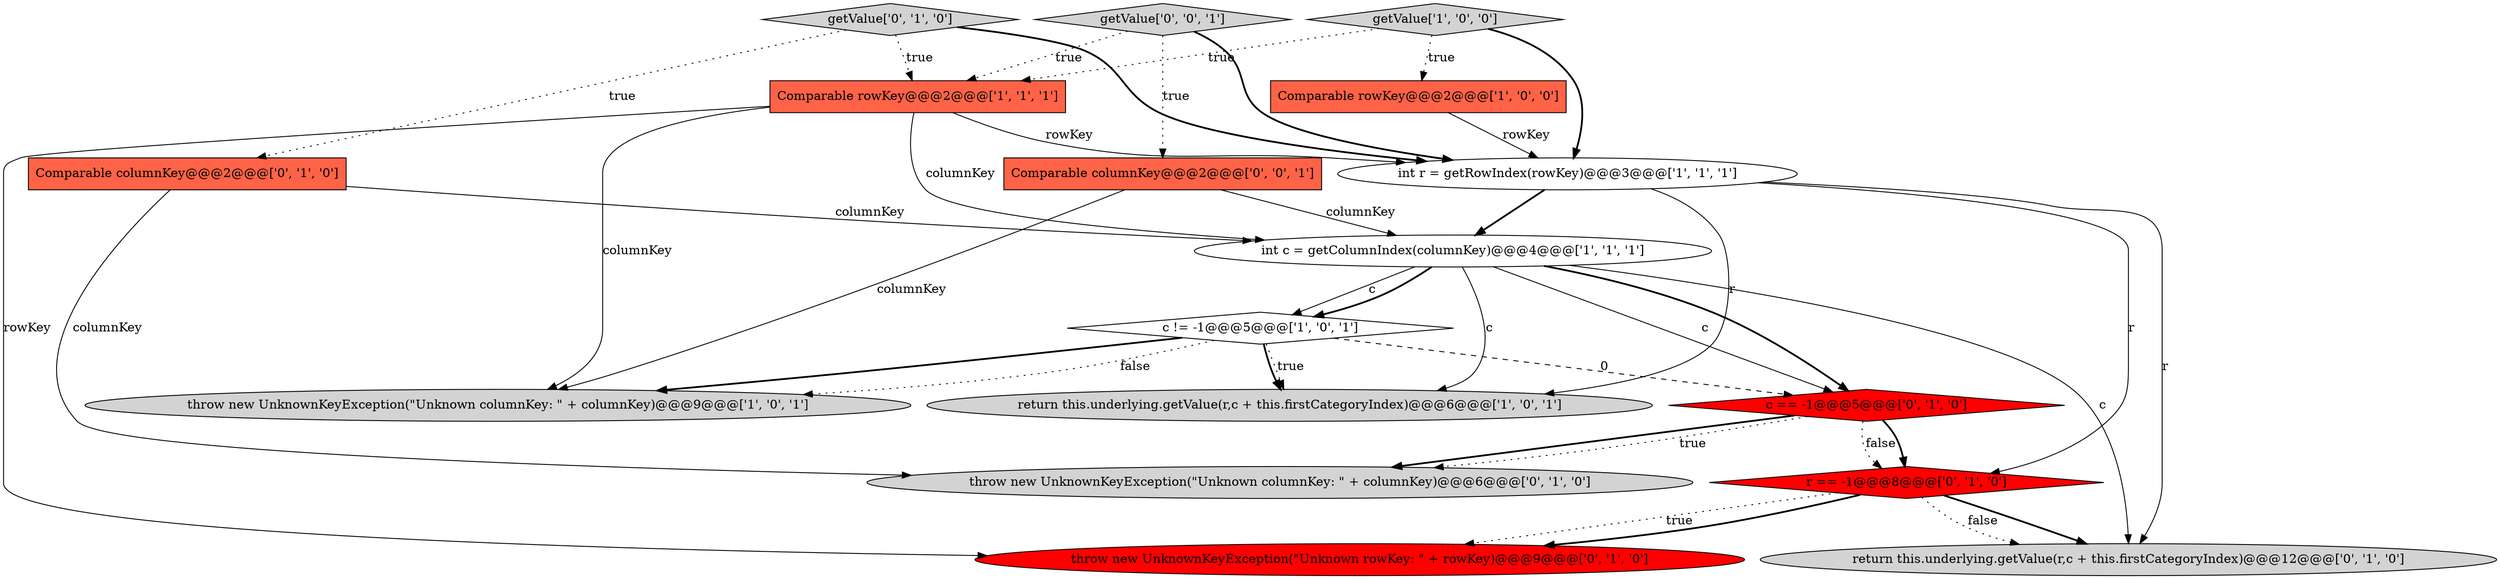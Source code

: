 digraph {
13 [style = filled, label = "return this.underlying.getValue(r,c + this.firstCategoryIndex)@@@12@@@['0', '1', '0']", fillcolor = lightgray, shape = ellipse image = "AAA0AAABBB2BBB"];
12 [style = filled, label = "c == -1@@@5@@@['0', '1', '0']", fillcolor = red, shape = diamond image = "AAA1AAABBB2BBB"];
10 [style = filled, label = "r == -1@@@8@@@['0', '1', '0']", fillcolor = red, shape = diamond image = "AAA1AAABBB2BBB"];
15 [style = filled, label = "Comparable columnKey@@@2@@@['0', '0', '1']", fillcolor = tomato, shape = box image = "AAA0AAABBB3BBB"];
8 [style = filled, label = "throw new UnknownKeyException(\"Unknown rowKey: \" + rowKey)@@@9@@@['0', '1', '0']", fillcolor = red, shape = ellipse image = "AAA1AAABBB2BBB"];
14 [style = filled, label = "getValue['0', '1', '0']", fillcolor = lightgray, shape = diamond image = "AAA0AAABBB2BBB"];
6 [style = filled, label = "int c = getColumnIndex(columnKey)@@@4@@@['1', '1', '1']", fillcolor = white, shape = ellipse image = "AAA0AAABBB1BBB"];
5 [style = filled, label = "Comparable rowKey@@@2@@@['1', '0', '0']", fillcolor = tomato, shape = box image = "AAA0AAABBB1BBB"];
9 [style = filled, label = "Comparable columnKey@@@2@@@['0', '1', '0']", fillcolor = tomato, shape = box image = "AAA0AAABBB2BBB"];
16 [style = filled, label = "getValue['0', '0', '1']", fillcolor = lightgray, shape = diamond image = "AAA0AAABBB3BBB"];
0 [style = filled, label = "int r = getRowIndex(rowKey)@@@3@@@['1', '1', '1']", fillcolor = white, shape = ellipse image = "AAA0AAABBB1BBB"];
11 [style = filled, label = "throw new UnknownKeyException(\"Unknown columnKey: \" + columnKey)@@@6@@@['0', '1', '0']", fillcolor = lightgray, shape = ellipse image = "AAA0AAABBB2BBB"];
1 [style = filled, label = "c != -1@@@5@@@['1', '0', '1']", fillcolor = white, shape = diamond image = "AAA0AAABBB1BBB"];
2 [style = filled, label = "throw new UnknownKeyException(\"Unknown columnKey: \" + columnKey)@@@9@@@['1', '0', '1']", fillcolor = lightgray, shape = ellipse image = "AAA0AAABBB1BBB"];
7 [style = filled, label = "Comparable rowKey@@@2@@@['1', '1', '1']", fillcolor = tomato, shape = box image = "AAA0AAABBB1BBB"];
3 [style = filled, label = "getValue['1', '0', '0']", fillcolor = lightgray, shape = diamond image = "AAA0AAABBB1BBB"];
4 [style = filled, label = "return this.underlying.getValue(r,c + this.firstCategoryIndex)@@@6@@@['1', '0', '1']", fillcolor = lightgray, shape = ellipse image = "AAA0AAABBB1BBB"];
10->8 [style = dotted, label="true"];
1->4 [style = bold, label=""];
16->0 [style = bold, label=""];
3->7 [style = dotted, label="true"];
6->13 [style = solid, label="c"];
15->2 [style = solid, label="columnKey"];
12->10 [style = dotted, label="false"];
0->13 [style = solid, label="r"];
0->6 [style = bold, label=""];
5->0 [style = solid, label="rowKey"];
12->11 [style = bold, label=""];
7->6 [style = solid, label="columnKey"];
6->1 [style = solid, label="c"];
1->4 [style = dotted, label="true"];
3->0 [style = bold, label=""];
0->4 [style = solid, label="r"];
6->4 [style = solid, label="c"];
1->2 [style = dotted, label="false"];
12->11 [style = dotted, label="true"];
16->7 [style = dotted, label="true"];
6->1 [style = bold, label=""];
1->12 [style = dashed, label="0"];
12->10 [style = bold, label=""];
3->5 [style = dotted, label="true"];
9->6 [style = solid, label="columnKey"];
10->8 [style = bold, label=""];
10->13 [style = bold, label=""];
14->0 [style = bold, label=""];
7->2 [style = solid, label="columnKey"];
6->12 [style = solid, label="c"];
14->7 [style = dotted, label="true"];
10->13 [style = dotted, label="false"];
1->2 [style = bold, label=""];
14->9 [style = dotted, label="true"];
9->11 [style = solid, label="columnKey"];
7->8 [style = solid, label="rowKey"];
15->6 [style = solid, label="columnKey"];
6->12 [style = bold, label=""];
0->10 [style = solid, label="r"];
16->15 [style = dotted, label="true"];
7->0 [style = solid, label="rowKey"];
}
